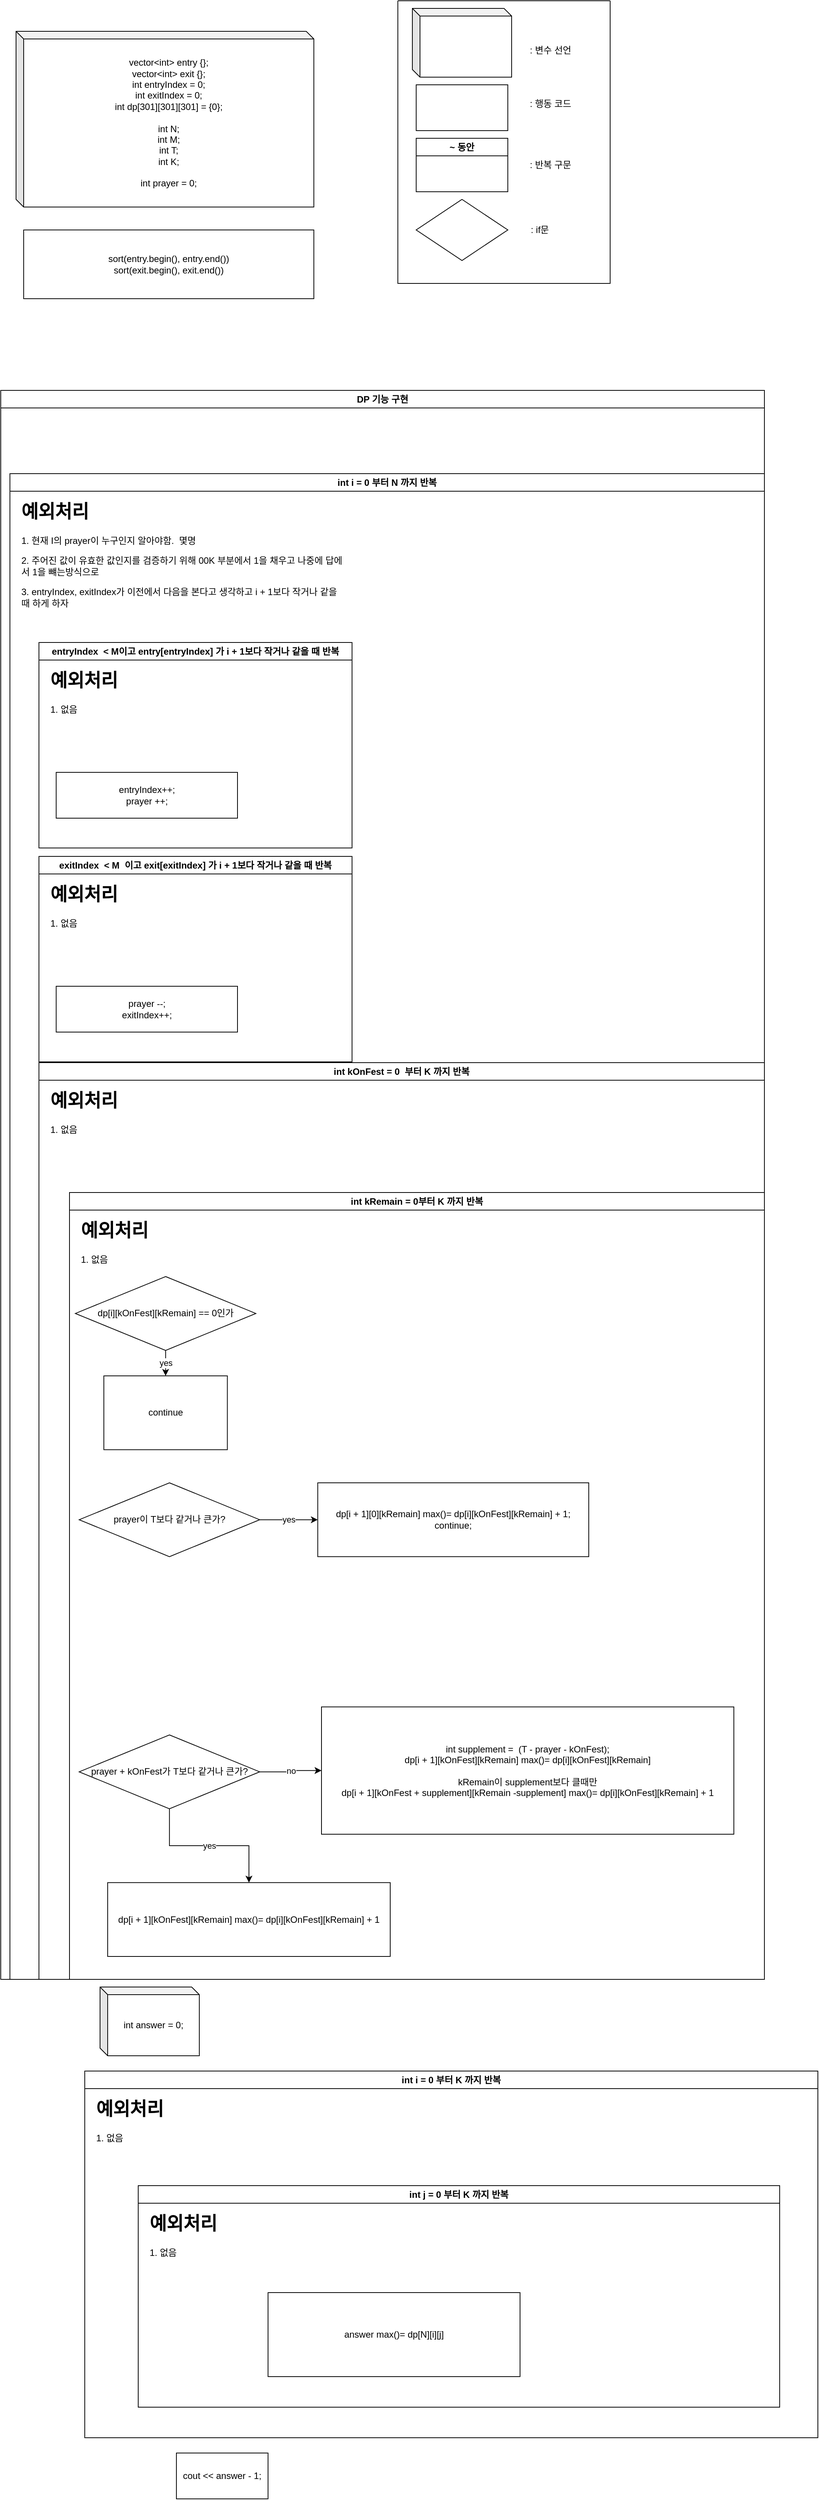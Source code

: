 <mxfile version="22.1.16" type="device">
  <diagram name="페이지-1" id="6y6j5mo17U16pPH_T35O">
    <mxGraphModel dx="874" dy="507" grid="1" gridSize="10" guides="1" tooltips="1" connect="1" arrows="1" fold="1" page="1" pageScale="1" pageWidth="827" pageHeight="1169" math="0" shadow="0">
      <root>
        <mxCell id="0" />
        <mxCell id="1" parent="0" />
        <mxCell id="YKrNYs3uijNxPuMnNGaO-1" value="" style="swimlane;startSize=0;" vertex="1" parent="1">
          <mxGeometry x="540" y="10" width="278" height="370" as="geometry" />
        </mxCell>
        <mxCell id="YKrNYs3uijNxPuMnNGaO-2" value=": 변수 선언" style="text;html=1;align=center;verticalAlign=middle;whiteSpace=wrap;rounded=0;" vertex="1" parent="YKrNYs3uijNxPuMnNGaO-1">
          <mxGeometry x="170" y="50" width="60" height="30" as="geometry" />
        </mxCell>
        <mxCell id="YKrNYs3uijNxPuMnNGaO-3" value="" style="rounded=0;whiteSpace=wrap;html=1;" vertex="1" parent="YKrNYs3uijNxPuMnNGaO-1">
          <mxGeometry x="24" y="110" width="120" height="60" as="geometry" />
        </mxCell>
        <mxCell id="YKrNYs3uijNxPuMnNGaO-4" value=": 행동 코드" style="text;html=1;align=center;verticalAlign=middle;whiteSpace=wrap;rounded=0;" vertex="1" parent="YKrNYs3uijNxPuMnNGaO-1">
          <mxGeometry x="170" y="120" width="60" height="30" as="geometry" />
        </mxCell>
        <mxCell id="YKrNYs3uijNxPuMnNGaO-5" value="~ 동안" style="swimlane;whiteSpace=wrap;html=1;" vertex="1" parent="YKrNYs3uijNxPuMnNGaO-1">
          <mxGeometry x="24" y="180" width="120" height="70" as="geometry" />
        </mxCell>
        <mxCell id="YKrNYs3uijNxPuMnNGaO-6" value=": 반복 구문" style="text;html=1;align=center;verticalAlign=middle;whiteSpace=wrap;rounded=0;" vertex="1" parent="YKrNYs3uijNxPuMnNGaO-1">
          <mxGeometry x="170" y="200" width="60" height="30" as="geometry" />
        </mxCell>
        <mxCell id="YKrNYs3uijNxPuMnNGaO-7" value="" style="rhombus;whiteSpace=wrap;html=1;" vertex="1" parent="YKrNYs3uijNxPuMnNGaO-1">
          <mxGeometry x="24" y="260" width="120" height="80" as="geometry" />
        </mxCell>
        <mxCell id="YKrNYs3uijNxPuMnNGaO-8" value=": if문" style="text;html=1;align=center;verticalAlign=middle;whiteSpace=wrap;rounded=0;" vertex="1" parent="YKrNYs3uijNxPuMnNGaO-1">
          <mxGeometry x="156" y="285" width="60" height="30" as="geometry" />
        </mxCell>
        <mxCell id="YKrNYs3uijNxPuMnNGaO-9" value="" style="shape=cube;whiteSpace=wrap;html=1;boundedLbl=1;backgroundOutline=1;darkOpacity=0.05;darkOpacity2=0.1;size=10;" vertex="1" parent="YKrNYs3uijNxPuMnNGaO-1">
          <mxGeometry x="19" y="10" width="130" height="90" as="geometry" />
        </mxCell>
        <mxCell id="YKrNYs3uijNxPuMnNGaO-10" value="vector&amp;lt;int&amp;gt; entry {};&lt;br&gt;vector&amp;lt;int&amp;gt; exit {};&lt;br&gt;int entryIndex = 0;&lt;br&gt;int exitIndex = 0;&lt;br&gt;int dp[301][301][301] = {0};&lt;br&gt;&lt;br&gt;int N;&lt;br&gt;int M;&lt;br&gt;int T;&lt;br&gt;int K;&lt;br&gt;&lt;br&gt;int prayer = 0;" style="shape=cube;whiteSpace=wrap;html=1;boundedLbl=1;backgroundOutline=1;darkOpacity=0.05;darkOpacity2=0.1;size=10;" vertex="1" parent="1">
          <mxGeometry x="40" y="50" width="390" height="230" as="geometry" />
        </mxCell>
        <mxCell id="YKrNYs3uijNxPuMnNGaO-11" value="sort(entry.begin(), entry.end())&lt;br&gt;sort(exit.begin(), exit.end())" style="rounded=0;whiteSpace=wrap;html=1;" vertex="1" parent="1">
          <mxGeometry x="50" y="310" width="380" height="90" as="geometry" />
        </mxCell>
        <mxCell id="YKrNYs3uijNxPuMnNGaO-13" value="DP 기능 구현" style="swimlane;whiteSpace=wrap;html=1;" vertex="1" parent="1">
          <mxGeometry x="20" y="520" width="1000" height="2080" as="geometry" />
        </mxCell>
        <mxCell id="YKrNYs3uijNxPuMnNGaO-14" value="int i = 0 부터 N 까지 반복" style="swimlane;whiteSpace=wrap;html=1;" vertex="1" parent="YKrNYs3uijNxPuMnNGaO-13">
          <mxGeometry x="12" y="109" width="988" height="1971" as="geometry" />
        </mxCell>
        <mxCell id="YKrNYs3uijNxPuMnNGaO-15" value="&lt;h1&gt;예외처리&lt;/h1&gt;&lt;p&gt;1. 현재 I의 prayer이 누구인지 알아야함.&amp;nbsp; 몇명&amp;nbsp;&lt;/p&gt;&lt;p&gt;2. 주어진 값이 유효한 값인지를 검증하기 위해 00K 부분에서 1을 채우고&amp;nbsp;&lt;span style=&quot;background-color: initial;&quot;&gt;나중에 답에서 1을 뺴는방식으로&lt;/span&gt;&lt;/p&gt;&lt;p&gt;&lt;span style=&quot;background-color: initial;&quot;&gt;3. entryIndex, exitIndex가 이전에서 다음을 본다고 생각하고 i + 1보다 작거나 같을 때 하게 하자&lt;/span&gt;&lt;/p&gt;" style="text;html=1;strokeColor=none;fillColor=none;spacing=5;spacingTop=-20;whiteSpace=wrap;overflow=hidden;rounded=0;" vertex="1" parent="YKrNYs3uijNxPuMnNGaO-14">
          <mxGeometry x="10" y="30" width="430" height="160" as="geometry" />
        </mxCell>
        <mxCell id="YKrNYs3uijNxPuMnNGaO-24" value="entryIndex&amp;nbsp; &amp;lt; M이고 entry[entryIndex] 가 i + 1보다 작거나 같을 때 반복" style="swimlane;whiteSpace=wrap;html=1;" vertex="1" parent="YKrNYs3uijNxPuMnNGaO-14">
          <mxGeometry x="38" y="221" width="410" height="269" as="geometry" />
        </mxCell>
        <mxCell id="YKrNYs3uijNxPuMnNGaO-25" value="&lt;h1&gt;예외처리&lt;/h1&gt;&lt;p&gt;1. 없음&lt;/p&gt;" style="text;html=1;strokeColor=none;fillColor=none;spacing=5;spacingTop=-20;whiteSpace=wrap;overflow=hidden;rounded=0;" vertex="1" parent="YKrNYs3uijNxPuMnNGaO-24">
          <mxGeometry x="10" y="30" width="386" height="120" as="geometry" />
        </mxCell>
        <mxCell id="YKrNYs3uijNxPuMnNGaO-26" value="entryIndex++;&lt;br&gt;prayer ++;" style="rounded=0;whiteSpace=wrap;html=1;" vertex="1" parent="YKrNYs3uijNxPuMnNGaO-24">
          <mxGeometry x="22.57" y="170" width="237.43" height="60" as="geometry" />
        </mxCell>
        <mxCell id="YKrNYs3uijNxPuMnNGaO-34" value="exitIndex&amp;nbsp; &amp;lt; M&amp;nbsp; 이고 exit[exitIndex] 가 i + 1보다 작거나 같을&amp;nbsp;때 반복" style="swimlane;whiteSpace=wrap;html=1;" vertex="1" parent="YKrNYs3uijNxPuMnNGaO-14">
          <mxGeometry x="38.0" y="501" width="410" height="269" as="geometry" />
        </mxCell>
        <mxCell id="YKrNYs3uijNxPuMnNGaO-35" value="&lt;h1&gt;예외처리&lt;/h1&gt;&lt;p&gt;1. 없음&lt;/p&gt;" style="text;html=1;strokeColor=none;fillColor=none;spacing=5;spacingTop=-20;whiteSpace=wrap;overflow=hidden;rounded=0;" vertex="1" parent="YKrNYs3uijNxPuMnNGaO-34">
          <mxGeometry x="10" y="30" width="386" height="120" as="geometry" />
        </mxCell>
        <mxCell id="YKrNYs3uijNxPuMnNGaO-36" value="prayer --;&lt;br&gt;exitIndex++;" style="rounded=0;whiteSpace=wrap;html=1;" vertex="1" parent="YKrNYs3uijNxPuMnNGaO-34">
          <mxGeometry x="22.57" y="170" width="237.43" height="60" as="geometry" />
        </mxCell>
        <mxCell id="YKrNYs3uijNxPuMnNGaO-43" value="int kOnFest = 0&amp;nbsp; 부터 K 까지 반복" style="swimlane;whiteSpace=wrap;html=1;" vertex="1" parent="YKrNYs3uijNxPuMnNGaO-14">
          <mxGeometry x="38" y="771" width="950" height="1200" as="geometry" />
        </mxCell>
        <mxCell id="YKrNYs3uijNxPuMnNGaO-44" value="&lt;h1&gt;예외처리&lt;/h1&gt;&lt;p&gt;1. 없음&lt;/p&gt;" style="text;html=1;strokeColor=none;fillColor=none;spacing=5;spacingTop=-20;whiteSpace=wrap;overflow=hidden;rounded=0;" vertex="1" parent="YKrNYs3uijNxPuMnNGaO-43">
          <mxGeometry x="10" y="30" width="386" height="120" as="geometry" />
        </mxCell>
        <mxCell id="YKrNYs3uijNxPuMnNGaO-45" value="int kRemain = 0부터 K 까지 반복" style="swimlane;whiteSpace=wrap;html=1;" vertex="1" parent="YKrNYs3uijNxPuMnNGaO-43">
          <mxGeometry x="40" y="170" width="910" height="1030" as="geometry" />
        </mxCell>
        <mxCell id="YKrNYs3uijNxPuMnNGaO-46" value="&lt;h1&gt;예외처리&lt;/h1&gt;&lt;p&gt;1. 없음&lt;/p&gt;" style="text;html=1;strokeColor=none;fillColor=none;spacing=5;spacingTop=-20;whiteSpace=wrap;overflow=hidden;rounded=0;" vertex="1" parent="YKrNYs3uijNxPuMnNGaO-45">
          <mxGeometry x="10" y="30" width="386" height="120" as="geometry" />
        </mxCell>
        <mxCell id="YKrNYs3uijNxPuMnNGaO-47" value="" style="group" vertex="1" connectable="0" parent="YKrNYs3uijNxPuMnNGaO-45">
          <mxGeometry x="45" y="110" width="436.85" height="290" as="geometry" />
        </mxCell>
        <mxCell id="YKrNYs3uijNxPuMnNGaO-48" value="dp[i][kOnFest][kRemain] == 0인가" style="rhombus;whiteSpace=wrap;html=1;" vertex="1" parent="YKrNYs3uijNxPuMnNGaO-47">
          <mxGeometry x="-37.322" width="236.373" height="96.667" as="geometry" />
        </mxCell>
        <mxCell id="YKrNYs3uijNxPuMnNGaO-49" value="continue" style="whiteSpace=wrap;html=1;rounded=0;" vertex="1" parent="YKrNYs3uijNxPuMnNGaO-47">
          <mxGeometry y="130.003" width="161.729" height="96.667" as="geometry" />
        </mxCell>
        <mxCell id="YKrNYs3uijNxPuMnNGaO-50" value="yes" style="edgeStyle=orthogonalEdgeStyle;rounded=0;orthogonalLoop=1;jettySize=auto;html=1;" edge="1" parent="YKrNYs3uijNxPuMnNGaO-47" source="YKrNYs3uijNxPuMnNGaO-48" target="YKrNYs3uijNxPuMnNGaO-49">
          <mxGeometry relative="1" as="geometry" />
        </mxCell>
        <mxCell id="YKrNYs3uijNxPuMnNGaO-55" value="" style="group" vertex="1" connectable="0" parent="YKrNYs3uijNxPuMnNGaO-45">
          <mxGeometry x="50" y="710" width="820" height="290" as="geometry" />
        </mxCell>
        <mxCell id="YKrNYs3uijNxPuMnNGaO-56" value="prayer + kOnFest가 T보다 같거나 큰가?" style="rhombus;whiteSpace=wrap;html=1;" vertex="1" parent="YKrNYs3uijNxPuMnNGaO-55">
          <mxGeometry x="-37.322" width="236.373" height="96.667" as="geometry" />
        </mxCell>
        <mxCell id="YKrNYs3uijNxPuMnNGaO-57" value="dp[i + 1][kOnFest][kRemain] max()= dp[i][kOnFest][kRemain] + 1" style="whiteSpace=wrap;html=1;rounded=0;" vertex="1" parent="YKrNYs3uijNxPuMnNGaO-55">
          <mxGeometry y="193.33" width="370" height="96.67" as="geometry" />
        </mxCell>
        <mxCell id="YKrNYs3uijNxPuMnNGaO-58" value="yes" style="edgeStyle=orthogonalEdgeStyle;rounded=0;orthogonalLoop=1;jettySize=auto;html=1;" edge="1" parent="YKrNYs3uijNxPuMnNGaO-55" source="YKrNYs3uijNxPuMnNGaO-56" target="YKrNYs3uijNxPuMnNGaO-57">
          <mxGeometry relative="1" as="geometry" />
        </mxCell>
        <mxCell id="YKrNYs3uijNxPuMnNGaO-59" value="int supplement =&amp;nbsp; (T - prayer - kOnFest);&lt;br&gt;dp[i + 1][kOnFest][kRemain] max()= dp[i][kOnFest][kRemain]&lt;br&gt;&lt;br&gt;kRemain이 supplement보다 클때만&lt;br&gt;dp[i + 1][kOnFest +&amp;nbsp;supplement][kRemain -supplement] max()= dp[i][kOnFest][kRemain] + 1" style="whiteSpace=wrap;html=1;rounded=0;" vertex="1" parent="YKrNYs3uijNxPuMnNGaO-55">
          <mxGeometry x="280" y="-36.67" width="540" height="166.67" as="geometry" />
        </mxCell>
        <mxCell id="YKrNYs3uijNxPuMnNGaO-60" value="no" style="edgeStyle=orthogonalEdgeStyle;rounded=0;orthogonalLoop=1;jettySize=auto;html=1;" edge="1" parent="YKrNYs3uijNxPuMnNGaO-55" source="YKrNYs3uijNxPuMnNGaO-56" target="YKrNYs3uijNxPuMnNGaO-59">
          <mxGeometry relative="1" as="geometry" />
        </mxCell>
        <mxCell id="YKrNYs3uijNxPuMnNGaO-61" value="" style="group" vertex="1" connectable="0" parent="YKrNYs3uijNxPuMnNGaO-45">
          <mxGeometry x="50" y="380" width="630" height="290" as="geometry" />
        </mxCell>
        <mxCell id="YKrNYs3uijNxPuMnNGaO-62" value="prayer이 T보다 같거나 큰가?" style="rhombus;whiteSpace=wrap;html=1;" vertex="1" parent="YKrNYs3uijNxPuMnNGaO-61">
          <mxGeometry x="-37.322" width="236.373" height="96.667" as="geometry" />
        </mxCell>
        <mxCell id="YKrNYs3uijNxPuMnNGaO-63" value="dp[i + 1][0][kRemain] max()= dp[i][kOnFest][kRemain] + 1;&lt;br&gt;continue;" style="whiteSpace=wrap;html=1;rounded=0;" vertex="1" parent="YKrNYs3uijNxPuMnNGaO-61">
          <mxGeometry x="275.12" width="354.88" height="96.67" as="geometry" />
        </mxCell>
        <mxCell id="YKrNYs3uijNxPuMnNGaO-64" value="yes" style="edgeStyle=orthogonalEdgeStyle;rounded=0;orthogonalLoop=1;jettySize=auto;html=1;" edge="1" parent="YKrNYs3uijNxPuMnNGaO-61" source="YKrNYs3uijNxPuMnNGaO-62" target="YKrNYs3uijNxPuMnNGaO-63">
          <mxGeometry relative="1" as="geometry" />
        </mxCell>
        <mxCell id="YKrNYs3uijNxPuMnNGaO-70" value="int i = 0 부터 K 까지 반복" style="swimlane;whiteSpace=wrap;html=1;" vertex="1" parent="1">
          <mxGeometry x="130" y="2720" width="960" height="480" as="geometry" />
        </mxCell>
        <mxCell id="YKrNYs3uijNxPuMnNGaO-71" value="&lt;h1&gt;예외처리&lt;/h1&gt;&lt;p&gt;1. 없음&lt;/p&gt;" style="text;html=1;strokeColor=none;fillColor=none;spacing=5;spacingTop=-20;whiteSpace=wrap;overflow=hidden;rounded=0;" vertex="1" parent="YKrNYs3uijNxPuMnNGaO-70">
          <mxGeometry x="10" y="30" width="386" height="120" as="geometry" />
        </mxCell>
        <mxCell id="YKrNYs3uijNxPuMnNGaO-73" value="int j = 0 부터 K 까지 반복" style="swimlane;whiteSpace=wrap;html=1;" vertex="1" parent="YKrNYs3uijNxPuMnNGaO-70">
          <mxGeometry x="70" y="150" width="840" height="290" as="geometry" />
        </mxCell>
        <mxCell id="YKrNYs3uijNxPuMnNGaO-74" value="&lt;h1&gt;예외처리&lt;/h1&gt;&lt;p&gt;1. 없음&lt;/p&gt;" style="text;html=1;strokeColor=none;fillColor=none;spacing=5;spacingTop=-20;whiteSpace=wrap;overflow=hidden;rounded=0;" vertex="1" parent="YKrNYs3uijNxPuMnNGaO-73">
          <mxGeometry x="10" y="30" width="386" height="120" as="geometry" />
        </mxCell>
        <mxCell id="YKrNYs3uijNxPuMnNGaO-81" value="answer max()= dp[N][i][j]" style="rounded=0;whiteSpace=wrap;html=1;" vertex="1" parent="YKrNYs3uijNxPuMnNGaO-73">
          <mxGeometry x="170" y="140" width="330" height="110" as="geometry" />
        </mxCell>
        <mxCell id="YKrNYs3uijNxPuMnNGaO-72" value="int answer = 0;" style="shape=cube;whiteSpace=wrap;html=1;boundedLbl=1;backgroundOutline=1;darkOpacity=0.05;darkOpacity2=0.1;size=10;" vertex="1" parent="1">
          <mxGeometry x="150" y="2610" width="130" height="90" as="geometry" />
        </mxCell>
        <mxCell id="YKrNYs3uijNxPuMnNGaO-82" value="cout &amp;lt;&amp;lt; answer - 1;" style="rounded=0;whiteSpace=wrap;html=1;" vertex="1" parent="1">
          <mxGeometry x="250" y="3220" width="120" height="60" as="geometry" />
        </mxCell>
      </root>
    </mxGraphModel>
  </diagram>
</mxfile>

